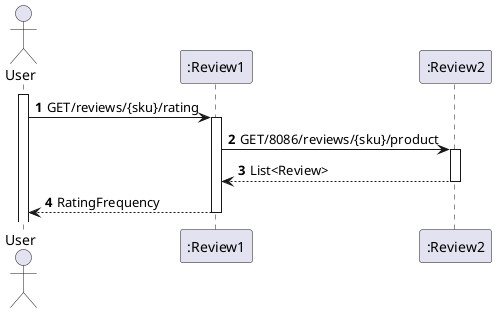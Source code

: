@startuml
'https://plantuml.com/sequence-diagram

autoactivate on
autonumber

actor "User" as User
participant ":Review1" as rev1
participant ":Review2" as rev2

activate User

User -> rev1: GET/reviews/{sku}/rating
rev1 -> rev2: GET/8086/reviews/{sku}/product
rev2 -->rev1: List<Review>
rev1 --> User: RatingFrequency
@enduml